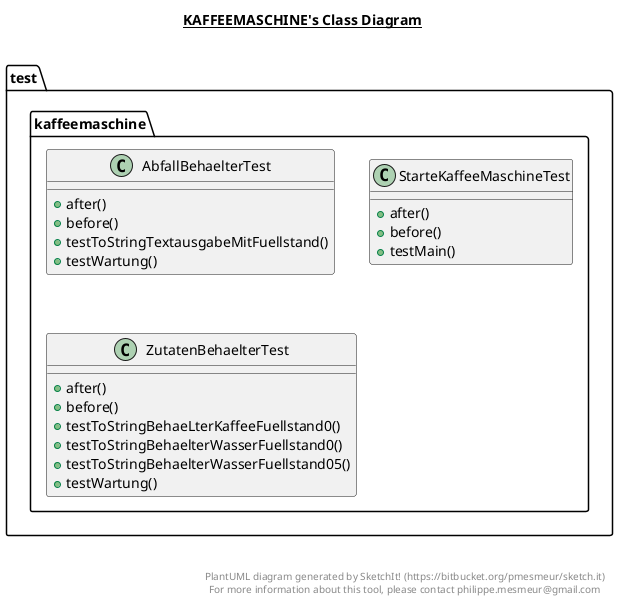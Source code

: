 @startuml

title __KAFFEEMASCHINE's Class Diagram__\n

  namespace test.kaffeemaschine {
    class test.kaffeemaschine.AbfallBehaelterTest {
        + after()
        + before()
        + testToStringTextausgabeMitFuellstand()
        + testWartung()
    }
  }
  

  namespace test.kaffeemaschine {
    class test.kaffeemaschine.StarteKaffeeMaschineTest {
        + after()
        + before()
        + testMain()
    }
  }
  

  namespace test.kaffeemaschine {
    class test.kaffeemaschine.ZutatenBehaelterTest {
        + after()
        + before()
        + testToStringBehaeLterKaffeeFuellstand0()
        + testToStringBehaelterWasserFuellstand0()
        + testToStringBehaelterWasserFuellstand05()
        + testWartung()
    }
  }
  



right footer


PlantUML diagram generated by SketchIt! (https://bitbucket.org/pmesmeur/sketch.it)
For more information about this tool, please contact philippe.mesmeur@gmail.com
endfooter

@enduml
